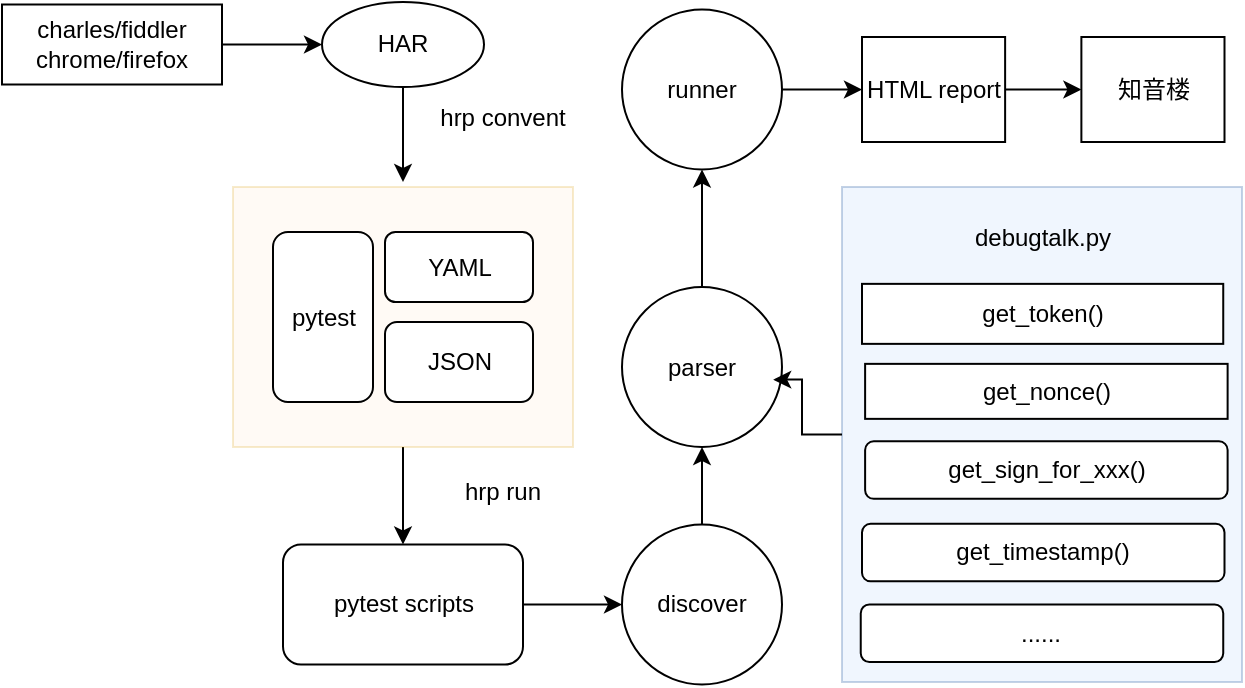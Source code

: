 <mxfile version="25.0.3">
  <diagram name="第 1 页" id="DtXwy0b4fjTuhphpDqM0">
    <mxGraphModel dx="2261" dy="819" grid="1" gridSize="10" guides="1" tooltips="1" connect="1" arrows="1" fold="1" page="1" pageScale="1" pageWidth="827" pageHeight="1169" math="0" shadow="0">
      <root>
        <mxCell id="0" />
        <mxCell id="1" parent="0" />
        <mxCell id="BuRACjM77Ekd6uCm0N1H-53" value="" style="whiteSpace=wrap;html=1;fillColor=#dae8fc;strokeColor=#6c8ebf;opacity=40;" parent="1" vertex="1">
          <mxGeometry x="-40" y="162.5" width="200" height="247.5" as="geometry" />
        </mxCell>
        <mxCell id="BuRACjM77Ekd6uCm0N1H-37" style="edgeStyle=orthogonalEdgeStyle;rounded=0;orthogonalLoop=1;jettySize=auto;html=1;entryX=0.5;entryY=0;entryDx=0;entryDy=0;" parent="1" source="BuRACjM77Ekd6uCm0N1H-19" target="BuRACjM77Ekd6uCm0N1H-25" edge="1">
          <mxGeometry relative="1" as="geometry" />
        </mxCell>
        <mxCell id="BuRACjM77Ekd6uCm0N1H-19" value="" style="whiteSpace=wrap;html=1;opacity=20;fillColor=#ffe6cc;strokeColor=#d79b00;" parent="1" vertex="1">
          <mxGeometry x="-344.5" y="162.5" width="170" height="130" as="geometry" />
        </mxCell>
        <mxCell id="BuRACjM77Ekd6uCm0N1H-13" style="edgeStyle=orthogonalEdgeStyle;rounded=0;orthogonalLoop=1;jettySize=auto;html=1;entryX=0;entryY=0.5;entryDx=0;entryDy=0;" parent="1" source="BuRACjM77Ekd6uCm0N1H-2" target="BuRACjM77Ekd6uCm0N1H-3" edge="1">
          <mxGeometry relative="1" as="geometry" />
        </mxCell>
        <mxCell id="BuRACjM77Ekd6uCm0N1H-2" value="charles/fiddler&lt;br&gt;chrome/firefox" style="rounded=0;whiteSpace=wrap;html=1;" parent="1" vertex="1">
          <mxGeometry x="-460" y="71.25" width="110" height="40" as="geometry" />
        </mxCell>
        <mxCell id="BuRACjM77Ekd6uCm0N1H-35" style="edgeStyle=orthogonalEdgeStyle;rounded=0;orthogonalLoop=1;jettySize=auto;html=1;" parent="1" source="BuRACjM77Ekd6uCm0N1H-3" edge="1">
          <mxGeometry relative="1" as="geometry">
            <mxPoint x="-259.5" y="160.0" as="targetPoint" />
          </mxGeometry>
        </mxCell>
        <mxCell id="BuRACjM77Ekd6uCm0N1H-3" value="HAR" style="ellipse;whiteSpace=wrap;html=1;" parent="1" vertex="1">
          <mxGeometry x="-300" y="70" width="81" height="42.5" as="geometry" />
        </mxCell>
        <mxCell id="BuRACjM77Ekd6uCm0N1H-4" value="hrp convent" style="text;html=1;align=center;verticalAlign=middle;resizable=0;points=[];autosize=1;strokeColor=none;fillColor=none;" parent="1" vertex="1">
          <mxGeometry x="-255" y="112.5" width="90" height="30" as="geometry" />
        </mxCell>
        <mxCell id="BuRACjM77Ekd6uCm0N1H-7" value="pytest" style="rounded=1;whiteSpace=wrap;html=1;" parent="1" vertex="1">
          <mxGeometry x="-324.5" y="185" width="50" height="85" as="geometry" />
        </mxCell>
        <mxCell id="BuRACjM77Ekd6uCm0N1H-10" value="YAML" style="rounded=1;whiteSpace=wrap;html=1;" parent="1" vertex="1">
          <mxGeometry x="-268.5" y="185" width="74" height="35" as="geometry" />
        </mxCell>
        <mxCell id="BuRACjM77Ekd6uCm0N1H-11" value="JSON" style="rounded=1;whiteSpace=wrap;html=1;" parent="1" vertex="1">
          <mxGeometry x="-268.5" y="230" width="74" height="40" as="geometry" />
        </mxCell>
        <mxCell id="BuRACjM77Ekd6uCm0N1H-44" style="edgeStyle=orthogonalEdgeStyle;rounded=0;orthogonalLoop=1;jettySize=auto;html=1;entryX=0;entryY=0.5;entryDx=0;entryDy=0;" parent="1" source="BuRACjM77Ekd6uCm0N1H-25" target="BuRACjM77Ekd6uCm0N1H-28" edge="1">
          <mxGeometry relative="1" as="geometry" />
        </mxCell>
        <mxCell id="BuRACjM77Ekd6uCm0N1H-25" value="pytest scripts" style="rounded=1;whiteSpace=wrap;html=1;" parent="1" vertex="1">
          <mxGeometry x="-319.5" y="341.25" width="120" height="60" as="geometry" />
        </mxCell>
        <mxCell id="BuRACjM77Ekd6uCm0N1H-45" style="edgeStyle=orthogonalEdgeStyle;rounded=0;orthogonalLoop=1;jettySize=auto;html=1;entryX=0.5;entryY=1;entryDx=0;entryDy=0;" parent="1" source="BuRACjM77Ekd6uCm0N1H-28" target="BuRACjM77Ekd6uCm0N1H-29" edge="1">
          <mxGeometry relative="1" as="geometry" />
        </mxCell>
        <mxCell id="BuRACjM77Ekd6uCm0N1H-28" value="discover" style="ellipse;whiteSpace=wrap;html=1;aspect=fixed;" parent="1" vertex="1">
          <mxGeometry x="-150" y="331.25" width="80" height="80" as="geometry" />
        </mxCell>
        <mxCell id="BuRACjM77Ekd6uCm0N1H-46" style="edgeStyle=orthogonalEdgeStyle;rounded=0;orthogonalLoop=1;jettySize=auto;html=1;entryX=0.5;entryY=1;entryDx=0;entryDy=0;" parent="1" source="BuRACjM77Ekd6uCm0N1H-29" target="BuRACjM77Ekd6uCm0N1H-30" edge="1">
          <mxGeometry relative="1" as="geometry" />
        </mxCell>
        <mxCell id="BuRACjM77Ekd6uCm0N1H-29" value="parser" style="ellipse;whiteSpace=wrap;html=1;aspect=fixed;" parent="1" vertex="1">
          <mxGeometry x="-150" y="212.5" width="80" height="80" as="geometry" />
        </mxCell>
        <mxCell id="BuRACjM77Ekd6uCm0N1H-52" style="edgeStyle=orthogonalEdgeStyle;rounded=0;orthogonalLoop=1;jettySize=auto;html=1;entryX=0;entryY=0.5;entryDx=0;entryDy=0;" parent="1" source="BuRACjM77Ekd6uCm0N1H-30" target="BuRACjM77Ekd6uCm0N1H-33" edge="1">
          <mxGeometry relative="1" as="geometry" />
        </mxCell>
        <mxCell id="BuRACjM77Ekd6uCm0N1H-30" value="runner" style="ellipse;whiteSpace=wrap;html=1;aspect=fixed;" parent="1" vertex="1">
          <mxGeometry x="-150" y="73.75" width="80" height="80" as="geometry" />
        </mxCell>
        <mxCell id="BuRACjM77Ekd6uCm0N1H-31" value="hrp run" style="text;html=1;align=center;verticalAlign=middle;resizable=0;points=[];autosize=1;strokeColor=none;fillColor=none;" parent="1" vertex="1">
          <mxGeometry x="-240" y="300" width="60" height="30" as="geometry" />
        </mxCell>
        <mxCell id="BuRACjM77Ekd6uCm0N1H-51" style="edgeStyle=orthogonalEdgeStyle;rounded=0;orthogonalLoop=1;jettySize=auto;html=1;entryX=0;entryY=0.5;entryDx=0;entryDy=0;" parent="1" source="BuRACjM77Ekd6uCm0N1H-33" target="BuRACjM77Ekd6uCm0N1H-50" edge="1">
          <mxGeometry relative="1" as="geometry" />
        </mxCell>
        <mxCell id="BuRACjM77Ekd6uCm0N1H-33" value="HTML report" style="whiteSpace=wrap;html=1;" parent="1" vertex="1">
          <mxGeometry x="-30" y="87.5" width="71.56" height="52.5" as="geometry" />
        </mxCell>
        <mxCell id="BuRACjM77Ekd6uCm0N1H-40" value="get_token()" style="rounded=0;whiteSpace=wrap;html=1;" parent="1" vertex="1">
          <mxGeometry x="-30.0" y="210.93" width="180.62" height="30" as="geometry" />
        </mxCell>
        <mxCell id="BuRACjM77Ekd6uCm0N1H-41" value="get_nonce()" style="rounded=0;whiteSpace=wrap;html=1;" parent="1" vertex="1">
          <mxGeometry x="-28.44" y="250.93" width="181.25" height="27.5" as="geometry" />
        </mxCell>
        <mxCell id="BuRACjM77Ekd6uCm0N1H-42" value="get_sign_for_xxx()" style="rounded=1;whiteSpace=wrap;html=1;" parent="1" vertex="1">
          <mxGeometry x="-28.44" y="289.68" width="181.25" height="28.75" as="geometry" />
        </mxCell>
        <mxCell id="BuRACjM77Ekd6uCm0N1H-50" value="知音楼" style="whiteSpace=wrap;html=1;" parent="1" vertex="1">
          <mxGeometry x="79.69" y="87.5" width="71.56" height="52.5" as="geometry" />
        </mxCell>
        <mxCell id="BuRACjM77Ekd6uCm0N1H-55" value="debugtalk.py" style="text;html=1;align=center;verticalAlign=middle;resizable=0;points=[];autosize=1;strokeColor=none;fillColor=none;" parent="1" vertex="1">
          <mxGeometry x="15.31" y="173.43" width="90" height="30" as="geometry" />
        </mxCell>
        <mxCell id="BuRACjM77Ekd6uCm0N1H-59" value="get_timestamp()" style="rounded=1;whiteSpace=wrap;html=1;" parent="1" vertex="1">
          <mxGeometry x="-30" y="330.93" width="181.25" height="28.75" as="geometry" />
        </mxCell>
        <mxCell id="BuRACjM77Ekd6uCm0N1H-65" style="edgeStyle=orthogonalEdgeStyle;rounded=0;orthogonalLoop=1;jettySize=auto;html=1;entryX=0.945;entryY=0.579;entryDx=0;entryDy=0;entryPerimeter=0;" parent="1" source="BuRACjM77Ekd6uCm0N1H-53" target="BuRACjM77Ekd6uCm0N1H-29" edge="1">
          <mxGeometry relative="1" as="geometry" />
        </mxCell>
        <mxCell id="BuRACjM77Ekd6uCm0N1H-66" value="......" style="rounded=1;whiteSpace=wrap;html=1;" parent="1" vertex="1">
          <mxGeometry x="-30.63" y="371.25" width="181.25" height="28.75" as="geometry" />
        </mxCell>
      </root>
    </mxGraphModel>
  </diagram>
</mxfile>
